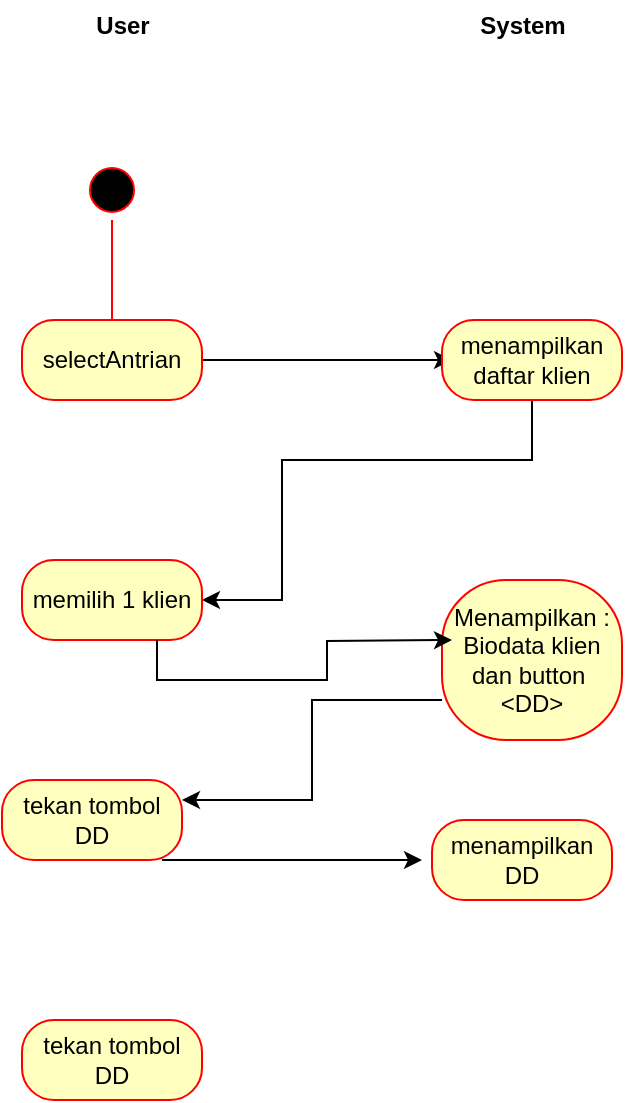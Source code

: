 <mxfile version="22.1.8" type="github">
  <diagram name="Page-1" id="iyjL0SpkzG_3_o8AuMqo">
    <mxGraphModel dx="1466" dy="619" grid="1" gridSize="10" guides="1" tooltips="1" connect="1" arrows="1" fold="1" page="1" pageScale="1" pageWidth="850" pageHeight="1100" math="0" shadow="0">
      <root>
        <mxCell id="0" />
        <mxCell id="1" parent="0" />
        <mxCell id="WXtiDXbqrUkDzgwtgcUn-1" value="" style="ellipse;html=1;shape=startState;fillColor=#000000;strokeColor=#ff0000;" vertex="1" parent="1">
          <mxGeometry x="60" y="160" width="30" height="30" as="geometry" />
        </mxCell>
        <mxCell id="WXtiDXbqrUkDzgwtgcUn-2" value="" style="edgeStyle=orthogonalEdgeStyle;html=1;verticalAlign=bottom;endArrow=open;endSize=8;strokeColor=#ff0000;rounded=0;" edge="1" source="WXtiDXbqrUkDzgwtgcUn-1" parent="1">
          <mxGeometry relative="1" as="geometry">
            <mxPoint x="75" y="250" as="targetPoint" />
          </mxGeometry>
        </mxCell>
        <mxCell id="WXtiDXbqrUkDzgwtgcUn-9" value="" style="edgeStyle=orthogonalEdgeStyle;rounded=0;orthogonalLoop=1;jettySize=auto;html=1;entryX=0.05;entryY=0.533;entryDx=0;entryDy=0;entryPerimeter=0;" edge="1" parent="1" source="WXtiDXbqrUkDzgwtgcUn-3">
          <mxGeometry relative="1" as="geometry">
            <mxPoint x="245" y="260" as="targetPoint" />
          </mxGeometry>
        </mxCell>
        <mxCell id="WXtiDXbqrUkDzgwtgcUn-3" value="selectAntrian" style="rounded=1;whiteSpace=wrap;html=1;arcSize=40;fontColor=#000000;fillColor=#ffffc0;strokeColor=#ff0000;" vertex="1" parent="1">
          <mxGeometry x="30" y="240" width="90" height="40" as="geometry" />
        </mxCell>
        <mxCell id="WXtiDXbqrUkDzgwtgcUn-5" value="User" style="text;align=center;fontStyle=1;verticalAlign=middle;spacingLeft=3;spacingRight=3;strokeColor=none;rotatable=0;points=[[0,0.5],[1,0.5]];portConstraint=eastwest;html=1;" vertex="1" parent="1">
          <mxGeometry x="40" y="80" width="80" height="26" as="geometry" />
        </mxCell>
        <mxCell id="WXtiDXbqrUkDzgwtgcUn-6" value="System" style="text;align=center;fontStyle=1;verticalAlign=middle;spacingLeft=3;spacingRight=3;strokeColor=none;rotatable=0;points=[[0,0.5],[1,0.5]];portConstraint=eastwest;html=1;" vertex="1" parent="1">
          <mxGeometry x="240" y="80" width="80" height="26" as="geometry" />
        </mxCell>
        <mxCell id="WXtiDXbqrUkDzgwtgcUn-11" value="" style="edgeStyle=orthogonalEdgeStyle;rounded=0;orthogonalLoop=1;jettySize=auto;html=1;entryX=1;entryY=0.5;entryDx=0;entryDy=0;" edge="1" parent="1" source="WXtiDXbqrUkDzgwtgcUn-7" target="WXtiDXbqrUkDzgwtgcUn-14">
          <mxGeometry relative="1" as="geometry">
            <mxPoint x="285" y="380" as="targetPoint" />
            <Array as="points">
              <mxPoint x="285" y="310" />
              <mxPoint x="160" y="310" />
              <mxPoint x="160" y="380" />
            </Array>
          </mxGeometry>
        </mxCell>
        <mxCell id="WXtiDXbqrUkDzgwtgcUn-7" value="menampilkan daftar klien" style="rounded=1;whiteSpace=wrap;html=1;arcSize=40;fontColor=#000000;fillColor=#ffffc0;strokeColor=#ff0000;" vertex="1" parent="1">
          <mxGeometry x="240" y="240" width="90" height="40" as="geometry" />
        </mxCell>
        <mxCell id="WXtiDXbqrUkDzgwtgcUn-14" value="memilih 1 klien" style="rounded=1;whiteSpace=wrap;html=1;arcSize=40;fontColor=#000000;fillColor=#ffffc0;strokeColor=#ff0000;" vertex="1" parent="1">
          <mxGeometry x="30" y="360" width="90" height="40" as="geometry" />
        </mxCell>
        <mxCell id="WXtiDXbqrUkDzgwtgcUn-17" value="Menampilkan :&lt;br&gt;Biodata klien dan button&amp;nbsp;&lt;br&gt;&amp;lt;DD&amp;gt;" style="rounded=1;whiteSpace=wrap;html=1;arcSize=40;fontColor=#000000;fillColor=#ffffc0;strokeColor=#ff0000;" vertex="1" parent="1">
          <mxGeometry x="240" y="370" width="90" height="80" as="geometry" />
        </mxCell>
        <mxCell id="WXtiDXbqrUkDzgwtgcUn-18" value="" style="edgeStyle=orthogonalEdgeStyle;rounded=0;orthogonalLoop=1;jettySize=auto;html=1;entryX=0.05;entryY=0.533;entryDx=0;entryDy=0;entryPerimeter=0;exitX=0.75;exitY=1;exitDx=0;exitDy=0;" edge="1" parent="1" source="WXtiDXbqrUkDzgwtgcUn-14">
          <mxGeometry relative="1" as="geometry">
            <mxPoint x="120" y="400" as="sourcePoint" />
            <mxPoint x="245" y="400" as="targetPoint" />
          </mxGeometry>
        </mxCell>
        <mxCell id="WXtiDXbqrUkDzgwtgcUn-19" value="tekan tombol DD" style="rounded=1;whiteSpace=wrap;html=1;arcSize=40;fontColor=#000000;fillColor=#ffffc0;strokeColor=#ff0000;" vertex="1" parent="1">
          <mxGeometry x="20" y="470" width="90" height="40" as="geometry" />
        </mxCell>
        <mxCell id="WXtiDXbqrUkDzgwtgcUn-21" value="" style="endArrow=classic;html=1;rounded=0;edgeStyle=orthogonalEdgeStyle;entryX=1;entryY=0.25;entryDx=0;entryDy=0;exitX=0;exitY=0.75;exitDx=0;exitDy=0;" edge="1" parent="1" source="WXtiDXbqrUkDzgwtgcUn-17" target="WXtiDXbqrUkDzgwtgcUn-19">
          <mxGeometry width="50" height="50" relative="1" as="geometry">
            <mxPoint x="180" y="460" as="sourcePoint" />
            <mxPoint x="180" y="450" as="targetPoint" />
          </mxGeometry>
        </mxCell>
        <mxCell id="WXtiDXbqrUkDzgwtgcUn-22" value="" style="edgeStyle=orthogonalEdgeStyle;rounded=0;orthogonalLoop=1;jettySize=auto;html=1;" edge="1" parent="1">
          <mxGeometry relative="1" as="geometry">
            <mxPoint x="100" y="510" as="sourcePoint" />
            <mxPoint x="230" y="510" as="targetPoint" />
          </mxGeometry>
        </mxCell>
        <mxCell id="WXtiDXbqrUkDzgwtgcUn-23" value="menampilkan DD" style="rounded=1;whiteSpace=wrap;html=1;arcSize=40;fontColor=#000000;fillColor=#ffffc0;strokeColor=#ff0000;" vertex="1" parent="1">
          <mxGeometry x="235" y="490" width="90" height="40" as="geometry" />
        </mxCell>
        <mxCell id="WXtiDXbqrUkDzgwtgcUn-25" value="tekan tombol DD" style="rounded=1;whiteSpace=wrap;html=1;arcSize=40;fontColor=#000000;fillColor=#ffffc0;strokeColor=#ff0000;" vertex="1" parent="1">
          <mxGeometry x="30" y="590" width="90" height="40" as="geometry" />
        </mxCell>
      </root>
    </mxGraphModel>
  </diagram>
</mxfile>

